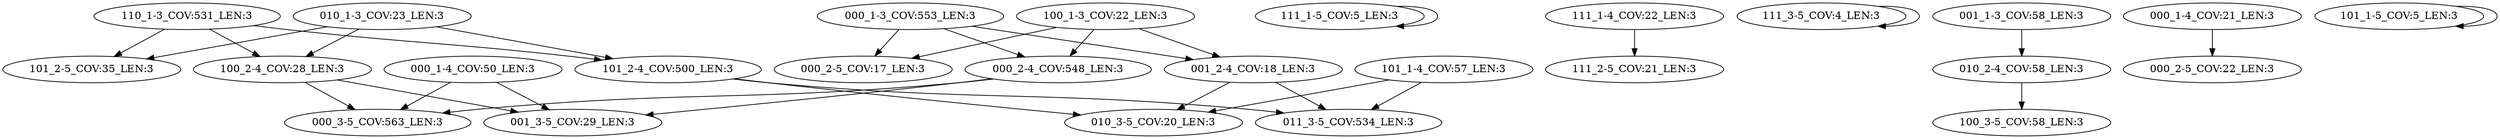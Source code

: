 digraph G {
    "000_2-4_COV:548_LEN:3" -> "000_3-5_COV:563_LEN:3";
    "000_2-4_COV:548_LEN:3" -> "001_3-5_COV:29_LEN:3";
    "111_1-5_COV:5_LEN:3" -> "111_1-5_COV:5_LEN:3";
    "110_1-3_COV:531_LEN:3" -> "101_2-5_COV:35_LEN:3";
    "110_1-3_COV:531_LEN:3" -> "100_2-4_COV:28_LEN:3";
    "110_1-3_COV:531_LEN:3" -> "101_2-4_COV:500_LEN:3";
    "000_1-3_COV:553_LEN:3" -> "000_2-4_COV:548_LEN:3";
    "000_1-3_COV:553_LEN:3" -> "001_2-4_COV:18_LEN:3";
    "000_1-3_COV:553_LEN:3" -> "000_2-5_COV:17_LEN:3";
    "101_1-4_COV:57_LEN:3" -> "010_3-5_COV:20_LEN:3";
    "101_1-4_COV:57_LEN:3" -> "011_3-5_COV:534_LEN:3";
    "001_2-4_COV:18_LEN:3" -> "010_3-5_COV:20_LEN:3";
    "001_2-4_COV:18_LEN:3" -> "011_3-5_COV:534_LEN:3";
    "100_2-4_COV:28_LEN:3" -> "000_3-5_COV:563_LEN:3";
    "100_2-4_COV:28_LEN:3" -> "001_3-5_COV:29_LEN:3";
    "000_1-4_COV:50_LEN:3" -> "000_3-5_COV:563_LEN:3";
    "000_1-4_COV:50_LEN:3" -> "001_3-5_COV:29_LEN:3";
    "111_1-4_COV:22_LEN:3" -> "111_2-5_COV:21_LEN:3";
    "111_3-5_COV:4_LEN:3" -> "111_3-5_COV:4_LEN:3";
    "001_1-3_COV:58_LEN:3" -> "010_2-4_COV:58_LEN:3";
    "010_2-4_COV:58_LEN:3" -> "100_3-5_COV:58_LEN:3";
    "000_1-4_COV:21_LEN:3" -> "000_2-5_COV:22_LEN:3";
    "101_2-4_COV:500_LEN:3" -> "010_3-5_COV:20_LEN:3";
    "101_2-4_COV:500_LEN:3" -> "011_3-5_COV:534_LEN:3";
    "101_1-5_COV:5_LEN:3" -> "101_1-5_COV:5_LEN:3";
    "100_1-3_COV:22_LEN:3" -> "000_2-4_COV:548_LEN:3";
    "100_1-3_COV:22_LEN:3" -> "001_2-4_COV:18_LEN:3";
    "100_1-3_COV:22_LEN:3" -> "000_2-5_COV:17_LEN:3";
    "010_1-3_COV:23_LEN:3" -> "101_2-5_COV:35_LEN:3";
    "010_1-3_COV:23_LEN:3" -> "100_2-4_COV:28_LEN:3";
    "010_1-3_COV:23_LEN:3" -> "101_2-4_COV:500_LEN:3";
}
